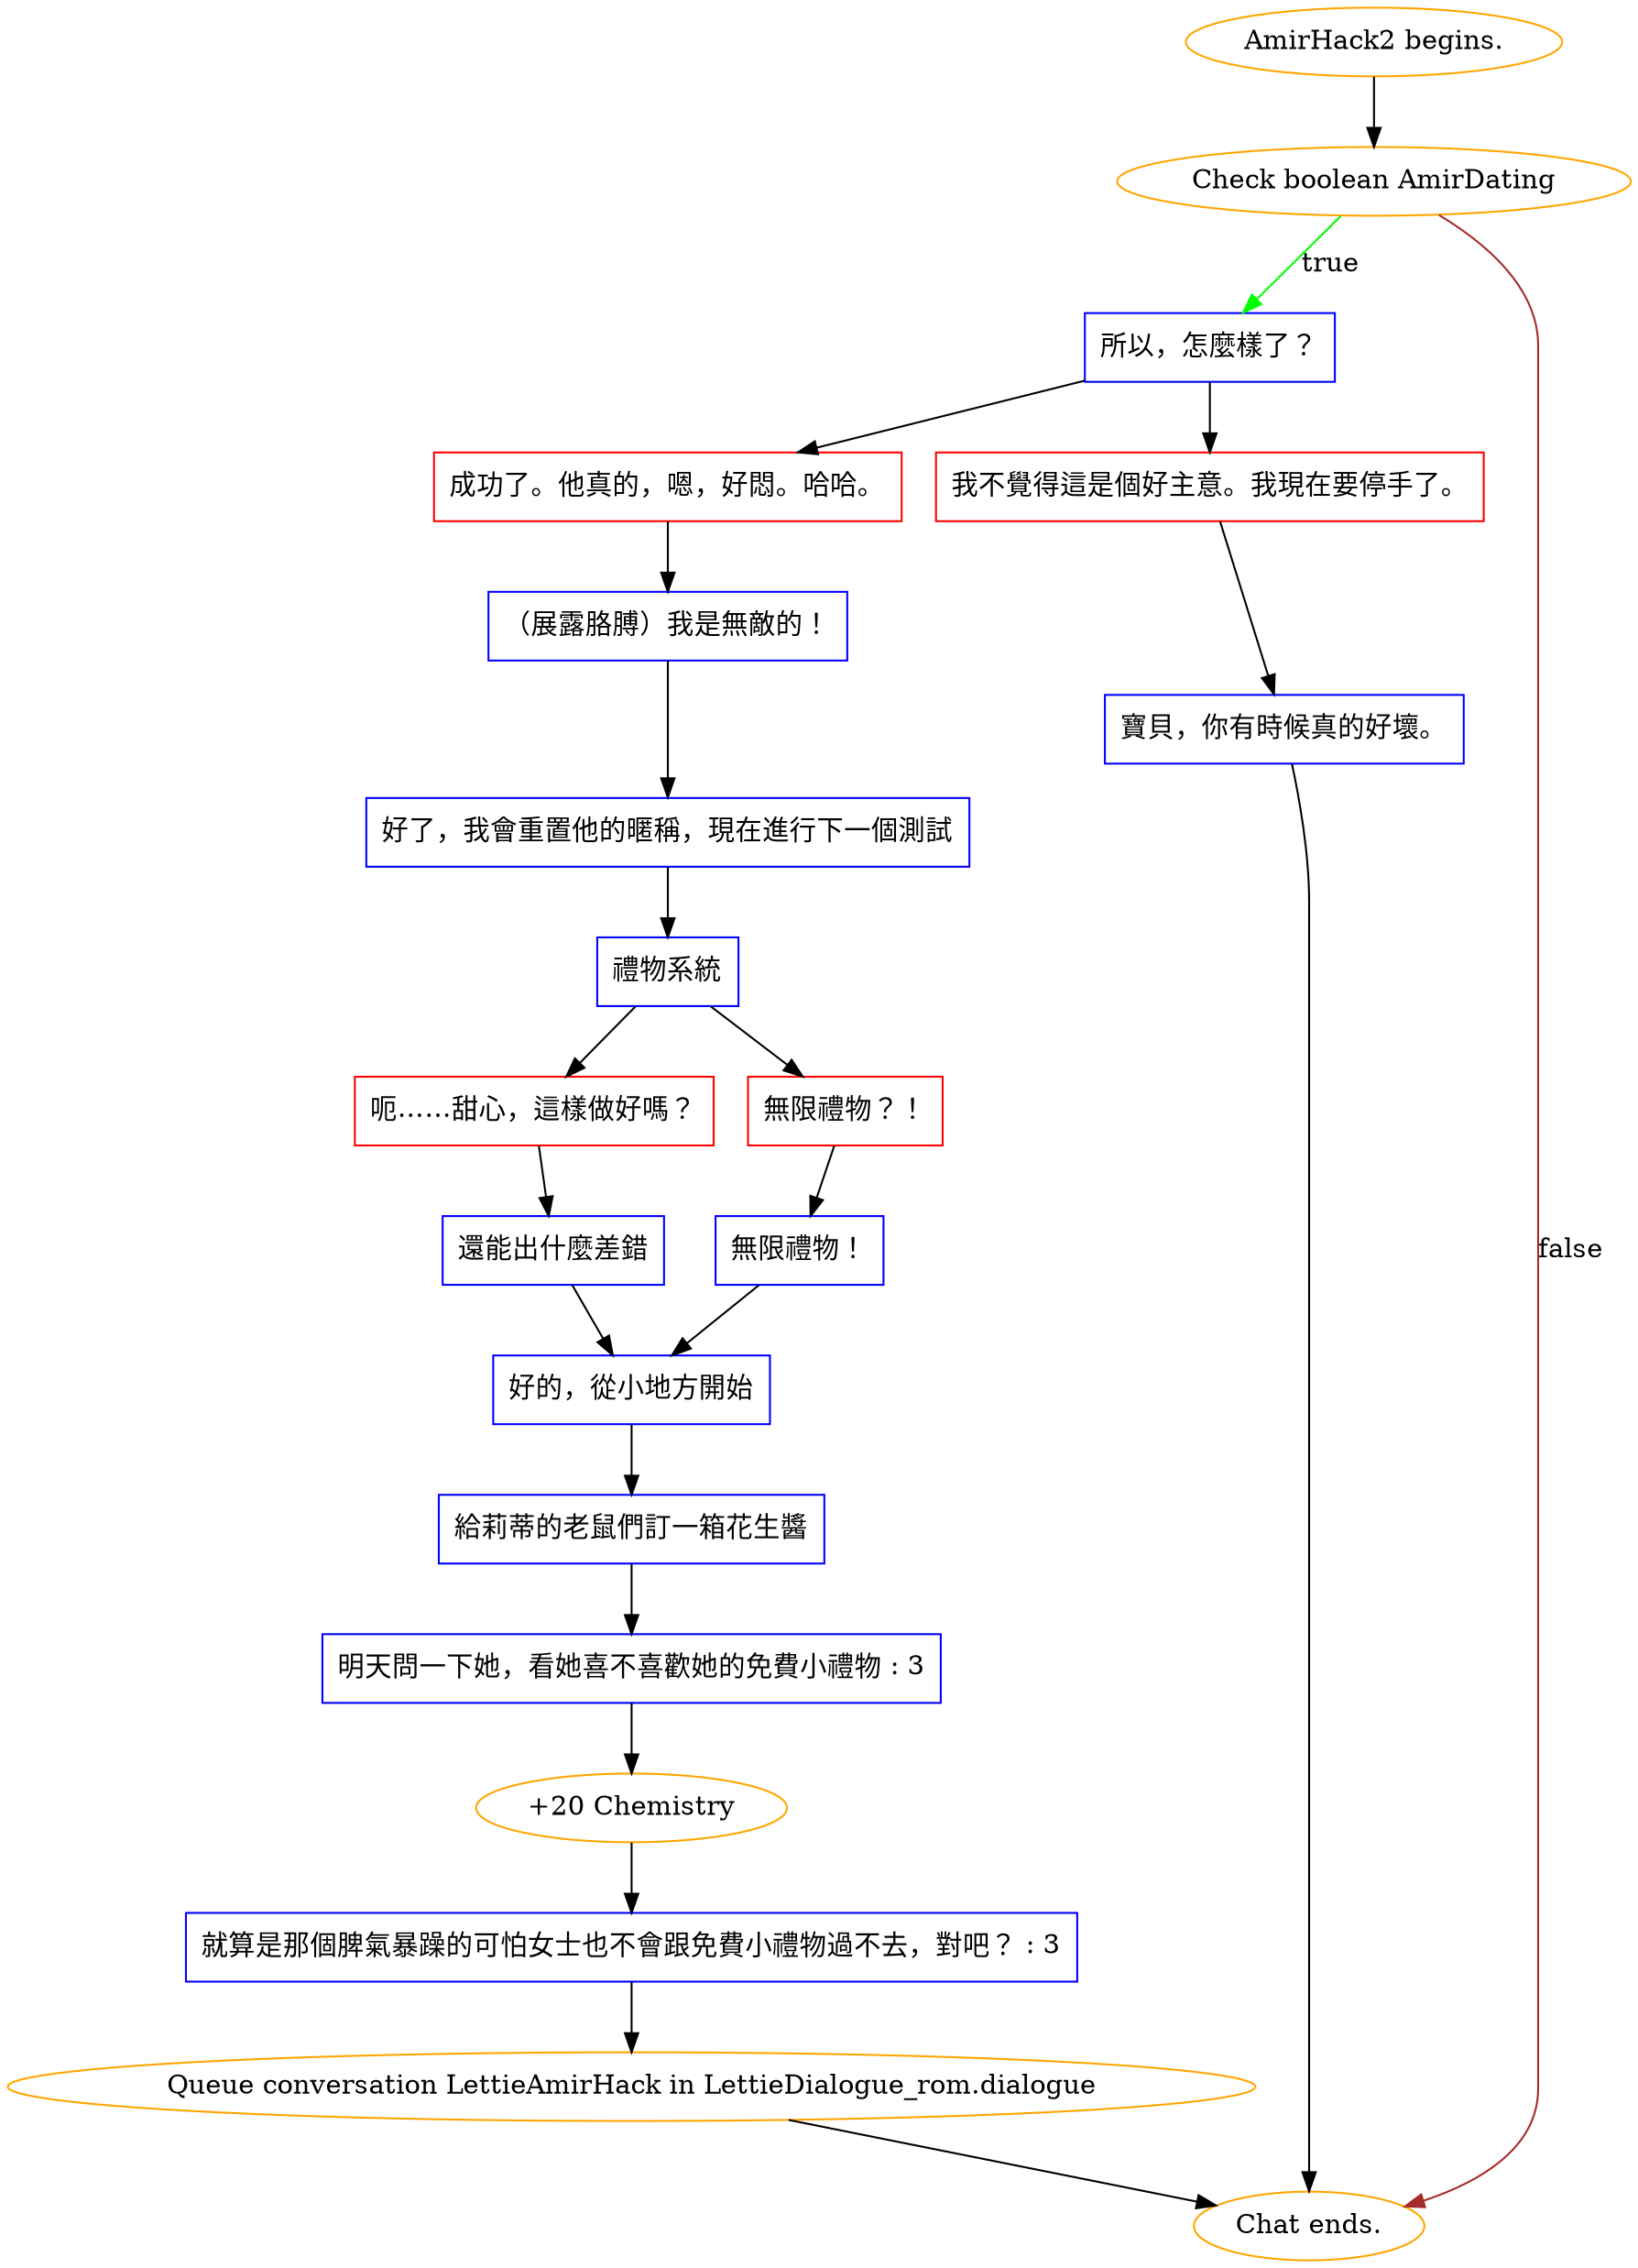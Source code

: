 digraph {
	"AmirHack2 begins." [color=orange];
		"AmirHack2 begins." -> j1974262334;
	j1974262334 [label="Check boolean AmirDating",color=orange];
		j1974262334 -> j1059488916 [label=true,color=green];
		j1974262334 -> "Chat ends." [label=false,color=brown];
	j1059488916 [label="所以，怎麼樣了？",shape=box,color=blue];
		j1059488916 -> j2502357;
		j1059488916 -> j635481238;
	"Chat ends." [color=orange];
	j2502357 [label="成功了。他真的，嗯，好悶。哈哈。",shape=box,color=red];
		j2502357 -> j1235060995;
	j635481238 [label="我不覺得這是個好主意。我現在要停手了。",shape=box,color=red];
		j635481238 -> j223565371;
	j1235060995 [label="（展露胳膊）我是無敵的！",shape=box,color=blue];
		j1235060995 -> j387448962;
	j223565371 [label="寶貝，你有時候真的好壞。",shape=box,color=blue];
		j223565371 -> "Chat ends.";
	j387448962 [label="好了，我會重置他的暱稱，現在進行下一個測試",shape=box,color=blue];
		j387448962 -> j1042044461;
	j1042044461 [label="禮物系統",shape=box,color=blue];
		j1042044461 -> j598066054;
		j1042044461 -> j992711234;
	j598066054 [label="呃……甜心，這樣做好嗎？",shape=box,color=red];
		j598066054 -> j467833089;
	j992711234 [label="無限禮物？！",shape=box,color=red];
		j992711234 -> j275991955;
	j467833089 [label="還能出什麼差錯",shape=box,color=blue];
		j467833089 -> j1822139812;
	j275991955 [label="無限禮物！",shape=box,color=blue];
		j275991955 -> j1822139812;
	j1822139812 [label="好的，從小地方開始",shape=box,color=blue];
		j1822139812 -> j1054495529;
	j1054495529 [label="給莉蒂的老鼠們訂一箱花生醬",shape=box,color=blue];
		j1054495529 -> j4106765258;
	j4106765258 [label="明天問一下她，看她喜不喜歡她的免費小禮物 : 3",shape=box,color=blue];
		j4106765258 -> j2661669343;
	j2661669343 [label="+20 Chemistry",color=orange];
		j2661669343 -> j4099871115;
	j4099871115 [label="就算是那個脾氣暴躁的可怕女士也不會跟免費小禮物過不去，對吧？ : 3",shape=box,color=blue];
		j4099871115 -> "Initiate conversation LettieAmirHack in LettieDialogue_rom.dialogue";
	"Initiate conversation LettieAmirHack in LettieDialogue_rom.dialogue" [label="Queue conversation LettieAmirHack in LettieDialogue_rom.dialogue",color=orange];
		"Initiate conversation LettieAmirHack in LettieDialogue_rom.dialogue" -> "Chat ends.";
}
